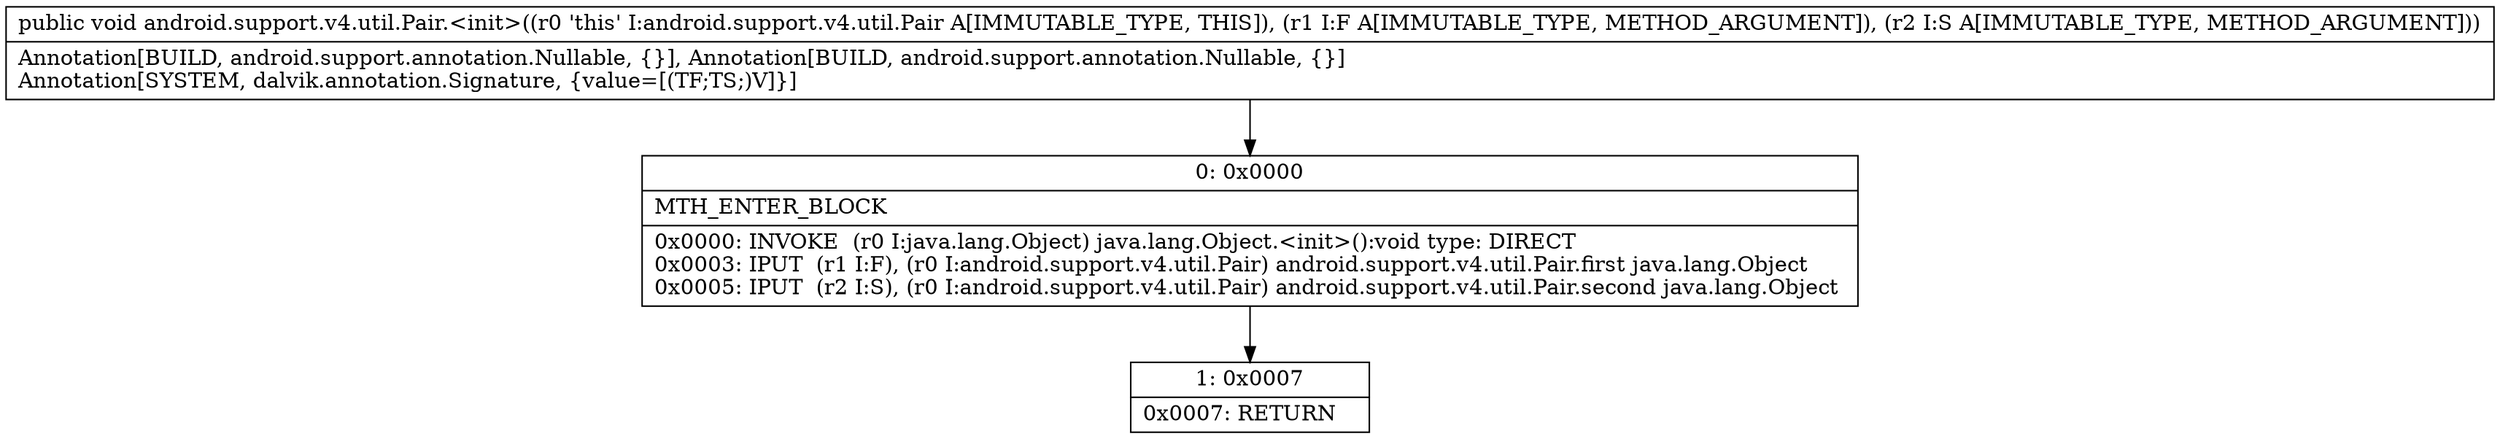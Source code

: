 digraph "CFG forandroid.support.v4.util.Pair.\<init\>(Ljava\/lang\/Object;Ljava\/lang\/Object;)V" {
Node_0 [shape=record,label="{0\:\ 0x0000|MTH_ENTER_BLOCK\l|0x0000: INVOKE  (r0 I:java.lang.Object) java.lang.Object.\<init\>():void type: DIRECT \l0x0003: IPUT  (r1 I:F), (r0 I:android.support.v4.util.Pair) android.support.v4.util.Pair.first java.lang.Object \l0x0005: IPUT  (r2 I:S), (r0 I:android.support.v4.util.Pair) android.support.v4.util.Pair.second java.lang.Object \l}"];
Node_1 [shape=record,label="{1\:\ 0x0007|0x0007: RETURN   \l}"];
MethodNode[shape=record,label="{public void android.support.v4.util.Pair.\<init\>((r0 'this' I:android.support.v4.util.Pair A[IMMUTABLE_TYPE, THIS]), (r1 I:F A[IMMUTABLE_TYPE, METHOD_ARGUMENT]), (r2 I:S A[IMMUTABLE_TYPE, METHOD_ARGUMENT]))  | Annotation[BUILD, android.support.annotation.Nullable, \{\}], Annotation[BUILD, android.support.annotation.Nullable, \{\}]\lAnnotation[SYSTEM, dalvik.annotation.Signature, \{value=[(TF;TS;)V]\}]\l}"];
MethodNode -> Node_0;
Node_0 -> Node_1;
}

